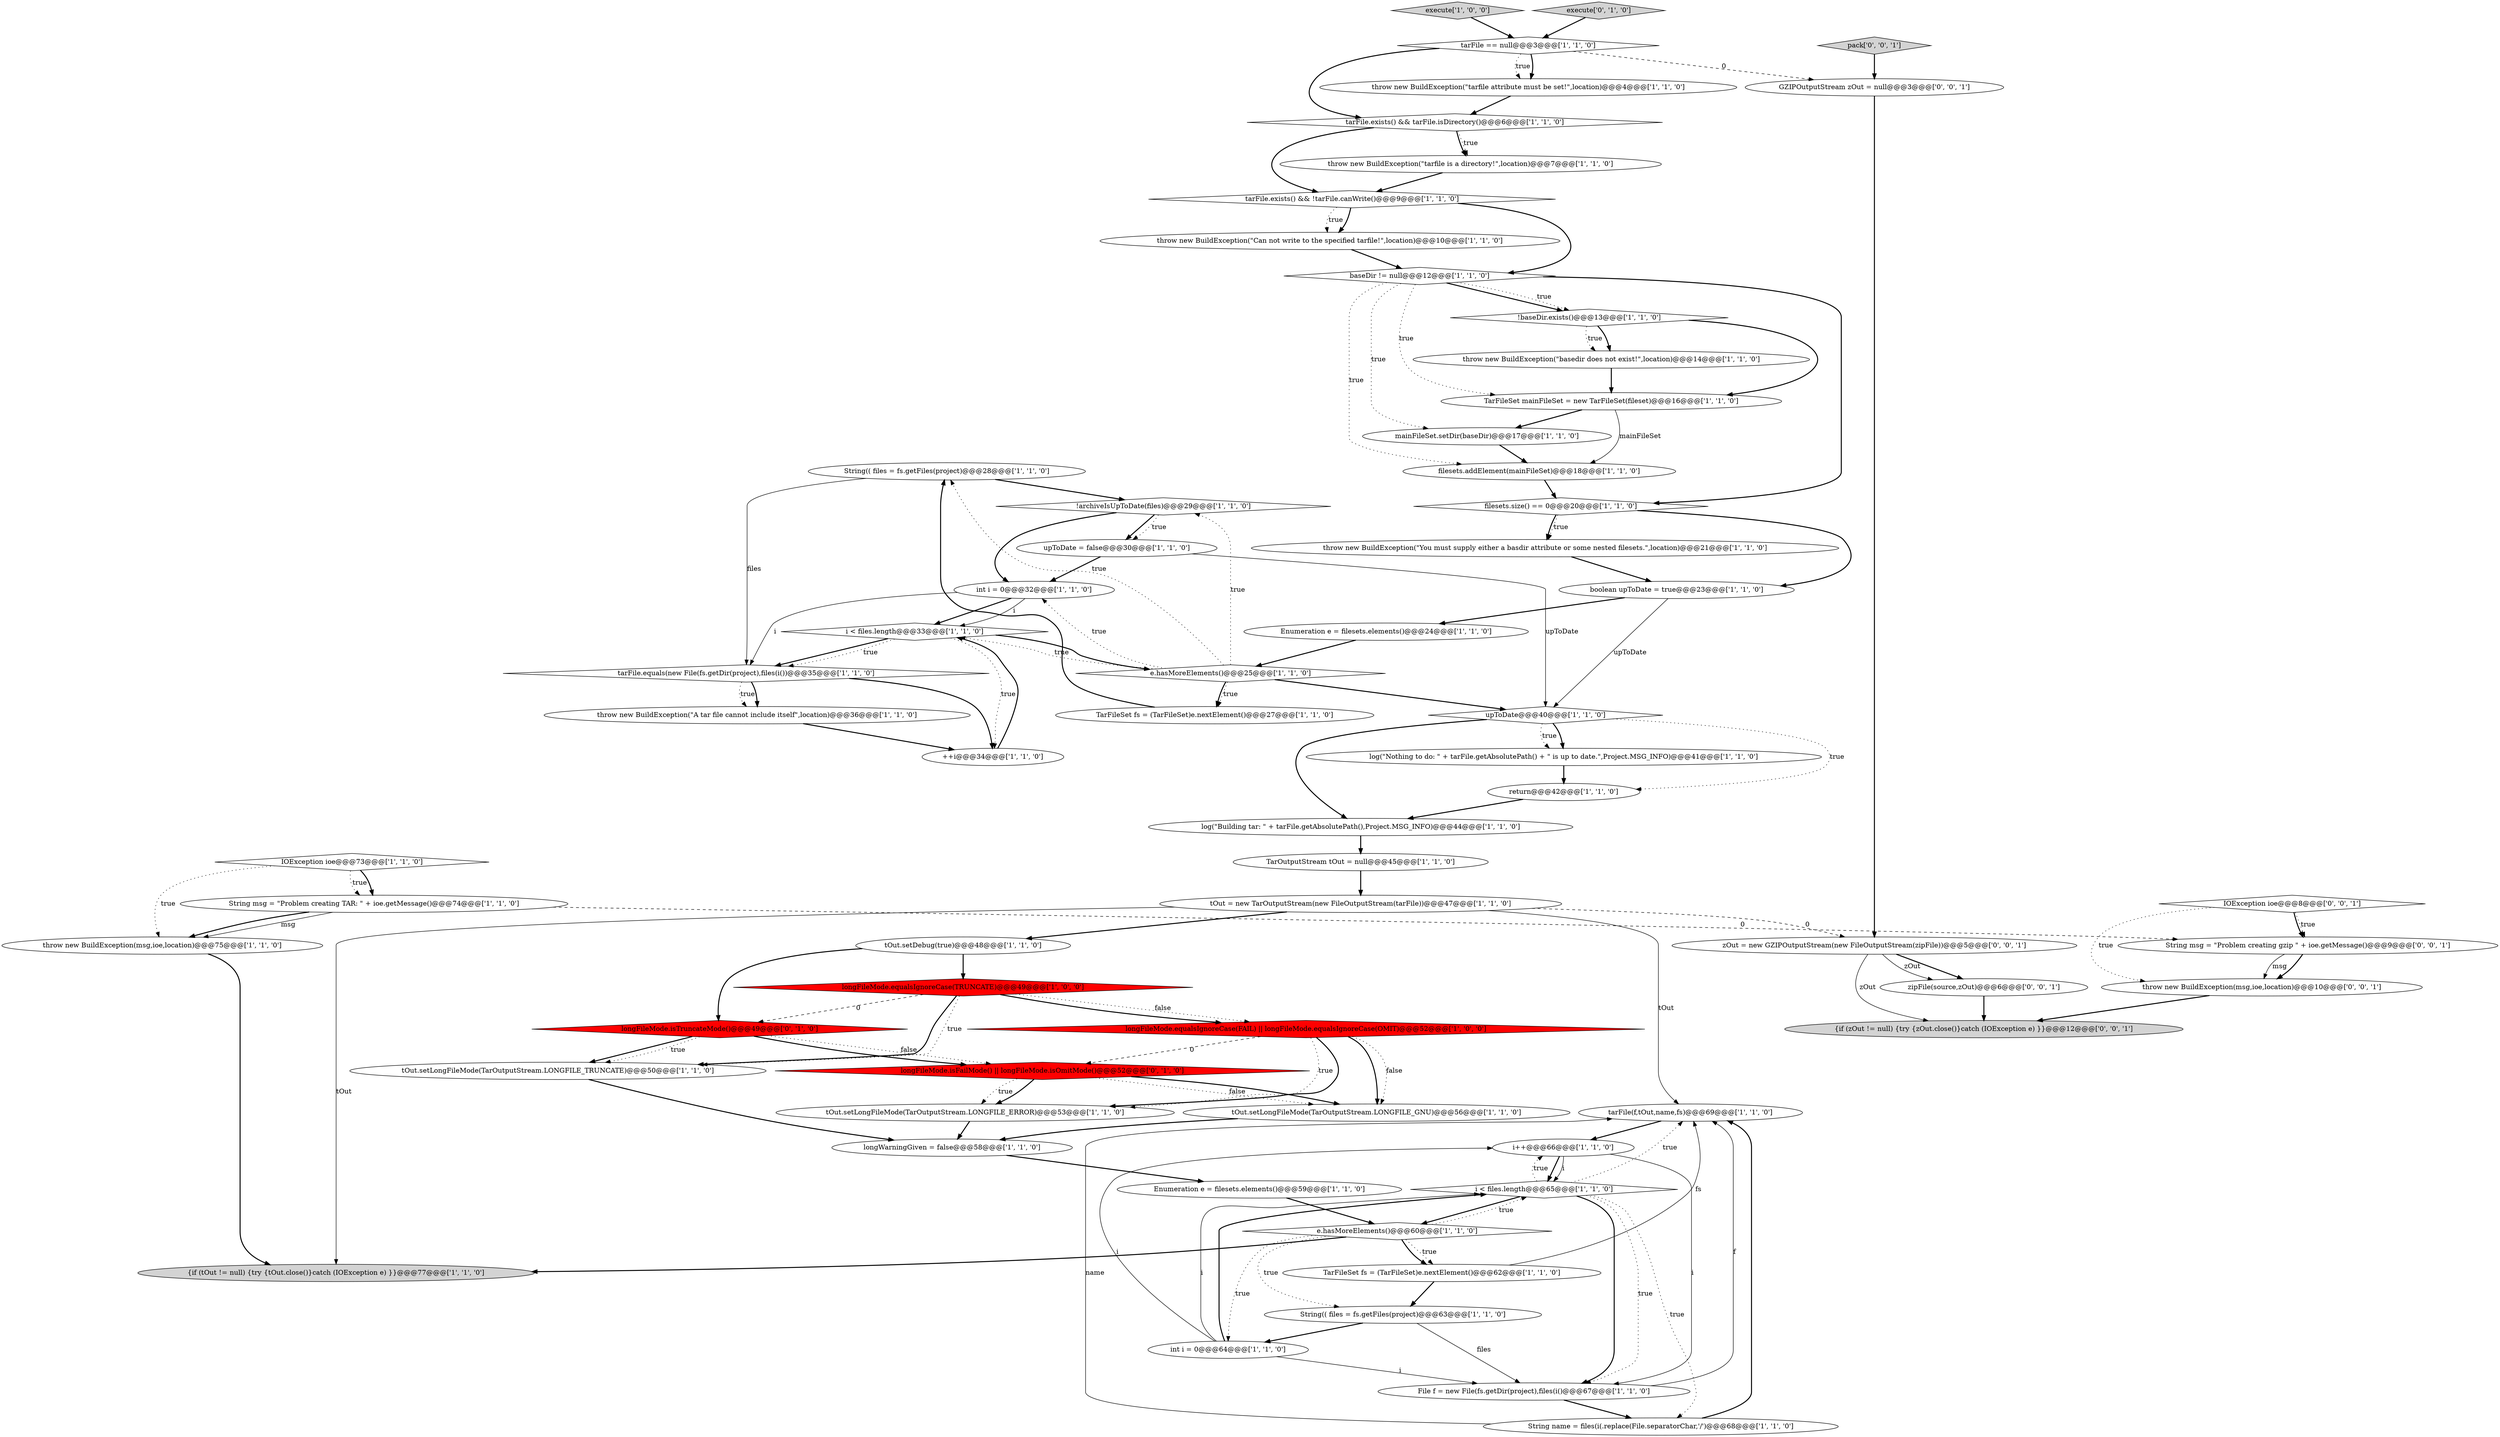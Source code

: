 digraph {
38 [style = filled, label = "String(( files = fs.getFiles(project)@@@28@@@['1', '1', '0']", fillcolor = white, shape = ellipse image = "AAA0AAABBB1BBB"];
31 [style = filled, label = "++i@@@34@@@['1', '1', '0']", fillcolor = white, shape = ellipse image = "AAA0AAABBB1BBB"];
60 [style = filled, label = "pack['0', '0', '1']", fillcolor = lightgray, shape = diamond image = "AAA0AAABBB3BBB"];
29 [style = filled, label = "mainFileSet.setDir(baseDir)@@@17@@@['1', '1', '0']", fillcolor = white, shape = ellipse image = "AAA0AAABBB1BBB"];
34 [style = filled, label = "longWarningGiven = false@@@58@@@['1', '1', '0']", fillcolor = white, shape = ellipse image = "AAA0AAABBB1BBB"];
51 [style = filled, label = "throw new BuildException(\"A tar file cannot include itself\",location)@@@36@@@['1', '1', '0']", fillcolor = white, shape = ellipse image = "AAA0AAABBB1BBB"];
40 [style = filled, label = "tarFile.exists() && tarFile.isDirectory()@@@6@@@['1', '1', '0']", fillcolor = white, shape = diamond image = "AAA0AAABBB1BBB"];
46 [style = filled, label = "File f = new File(fs.getDir(project),files(i()@@@67@@@['1', '1', '0']", fillcolor = white, shape = ellipse image = "AAA0AAABBB1BBB"];
4 [style = filled, label = "throw new BuildException(\"tarfile is a directory!\",location)@@@7@@@['1', '1', '0']", fillcolor = white, shape = ellipse image = "AAA0AAABBB1BBB"];
61 [style = filled, label = "zOut = new GZIPOutputStream(new FileOutputStream(zipFile))@@@5@@@['0', '0', '1']", fillcolor = white, shape = ellipse image = "AAA0AAABBB3BBB"];
24 [style = filled, label = "TarFileSet fs = (TarFileSet)e.nextElement()@@@62@@@['1', '1', '0']", fillcolor = white, shape = ellipse image = "AAA0AAABBB1BBB"];
55 [style = filled, label = "longFileMode.isFailMode() || longFileMode.isOmitMode()@@@52@@@['0', '1', '0']", fillcolor = red, shape = diamond image = "AAA1AAABBB2BBB"];
16 [style = filled, label = "TarOutputStream tOut = null@@@45@@@['1', '1', '0']", fillcolor = white, shape = ellipse image = "AAA0AAABBB1BBB"];
32 [style = filled, label = "String msg = \"Problem creating TAR: \" + ioe.getMessage()@@@74@@@['1', '1', '0']", fillcolor = white, shape = ellipse image = "AAA0AAABBB1BBB"];
39 [style = filled, label = "{if (tOut != null) {try {tOut.close()}catch (IOException e) }}@@@77@@@['1', '1', '0']", fillcolor = lightgray, shape = ellipse image = "AAA0AAABBB1BBB"];
52 [style = filled, label = "e.hasMoreElements()@@@25@@@['1', '1', '0']", fillcolor = white, shape = diamond image = "AAA0AAABBB1BBB"];
35 [style = filled, label = "throw new BuildException(\"tarfile attribute must be set!\",location)@@@4@@@['1', '1', '0']", fillcolor = white, shape = ellipse image = "AAA0AAABBB1BBB"];
33 [style = filled, label = "baseDir != null@@@12@@@['1', '1', '0']", fillcolor = white, shape = diamond image = "AAA0AAABBB1BBB"];
63 [style = filled, label = "GZIPOutputStream zOut = null@@@3@@@['0', '0', '1']", fillcolor = white, shape = ellipse image = "AAA0AAABBB3BBB"];
12 [style = filled, label = "boolean upToDate = true@@@23@@@['1', '1', '0']", fillcolor = white, shape = ellipse image = "AAA0AAABBB1BBB"];
20 [style = filled, label = "String(( files = fs.getFiles(project)@@@63@@@['1', '1', '0']", fillcolor = white, shape = ellipse image = "AAA0AAABBB1BBB"];
25 [style = filled, label = "upToDate = false@@@30@@@['1', '1', '0']", fillcolor = white, shape = ellipse image = "AAA0AAABBB1BBB"];
36 [style = filled, label = "execute['1', '0', '0']", fillcolor = lightgray, shape = diamond image = "AAA0AAABBB1BBB"];
58 [style = filled, label = "String msg = \"Problem creating gzip \" + ioe.getMessage()@@@9@@@['0', '0', '1']", fillcolor = white, shape = ellipse image = "AAA0AAABBB3BBB"];
1 [style = filled, label = "Enumeration e = filesets.elements()@@@59@@@['1', '1', '0']", fillcolor = white, shape = ellipse image = "AAA0AAABBB1BBB"];
27 [style = filled, label = "i < files.length@@@65@@@['1', '1', '0']", fillcolor = white, shape = diamond image = "AAA0AAABBB1BBB"];
17 [style = filled, label = "log(\"Building tar: \" + tarFile.getAbsolutePath(),Project.MSG_INFO)@@@44@@@['1', '1', '0']", fillcolor = white, shape = ellipse image = "AAA0AAABBB1BBB"];
44 [style = filled, label = "tarFile == null@@@3@@@['1', '1', '0']", fillcolor = white, shape = diamond image = "AAA0AAABBB1BBB"];
26 [style = filled, label = "throw new BuildException(\"Can not write to the specified tarfile!\",location)@@@10@@@['1', '1', '0']", fillcolor = white, shape = ellipse image = "AAA0AAABBB1BBB"];
18 [style = filled, label = "tOut.setLongFileMode(TarOutputStream.LONGFILE_GNU)@@@56@@@['1', '1', '0']", fillcolor = white, shape = ellipse image = "AAA0AAABBB1BBB"];
5 [style = filled, label = "longFileMode.equalsIgnoreCase(TRUNCATE)@@@49@@@['1', '0', '0']", fillcolor = red, shape = diamond image = "AAA1AAABBB1BBB"];
13 [style = filled, label = "tOut = new TarOutputStream(new FileOutputStream(tarFile))@@@47@@@['1', '1', '0']", fillcolor = white, shape = ellipse image = "AAA0AAABBB1BBB"];
43 [style = filled, label = "tarFile.exists() && !tarFile.canWrite()@@@9@@@['1', '1', '0']", fillcolor = white, shape = diamond image = "AAA0AAABBB1BBB"];
50 [style = filled, label = "tOut.setLongFileMode(TarOutputStream.LONGFILE_TRUNCATE)@@@50@@@['1', '1', '0']", fillcolor = white, shape = ellipse image = "AAA0AAABBB1BBB"];
56 [style = filled, label = "longFileMode.isTruncateMode()@@@49@@@['0', '1', '0']", fillcolor = red, shape = diamond image = "AAA1AAABBB2BBB"];
7 [style = filled, label = "TarFileSet mainFileSet = new TarFileSet(fileset)@@@16@@@['1', '1', '0']", fillcolor = white, shape = ellipse image = "AAA0AAABBB1BBB"];
14 [style = filled, label = "IOException ioe@@@73@@@['1', '1', '0']", fillcolor = white, shape = diamond image = "AAA0AAABBB1BBB"];
57 [style = filled, label = "zipFile(source,zOut)@@@6@@@['0', '0', '1']", fillcolor = white, shape = ellipse image = "AAA0AAABBB3BBB"];
64 [style = filled, label = "IOException ioe@@@8@@@['0', '0', '1']", fillcolor = white, shape = diamond image = "AAA0AAABBB3BBB"];
23 [style = filled, label = "tarFile(f,tOut,name,fs)@@@69@@@['1', '1', '0']", fillcolor = white, shape = ellipse image = "AAA0AAABBB1BBB"];
19 [style = filled, label = "!archiveIsUpToDate(files)@@@29@@@['1', '1', '0']", fillcolor = white, shape = diamond image = "AAA0AAABBB1BBB"];
21 [style = filled, label = "throw new BuildException(msg,ioe,location)@@@75@@@['1', '1', '0']", fillcolor = white, shape = ellipse image = "AAA0AAABBB1BBB"];
37 [style = filled, label = "throw new BuildException(\"You must supply either a basdir attribute or some nested filesets.\",location)@@@21@@@['1', '1', '0']", fillcolor = white, shape = ellipse image = "AAA0AAABBB1BBB"];
41 [style = filled, label = "!baseDir.exists()@@@13@@@['1', '1', '0']", fillcolor = white, shape = diamond image = "AAA0AAABBB1BBB"];
11 [style = filled, label = "e.hasMoreElements()@@@60@@@['1', '1', '0']", fillcolor = white, shape = diamond image = "AAA0AAABBB1BBB"];
45 [style = filled, label = "upToDate@@@40@@@['1', '1', '0']", fillcolor = white, shape = diamond image = "AAA0AAABBB1BBB"];
30 [style = filled, label = "tOut.setLongFileMode(TarOutputStream.LONGFILE_ERROR)@@@53@@@['1', '1', '0']", fillcolor = white, shape = ellipse image = "AAA0AAABBB1BBB"];
28 [style = filled, label = "i++@@@66@@@['1', '1', '0']", fillcolor = white, shape = ellipse image = "AAA0AAABBB1BBB"];
53 [style = filled, label = "log(\"Nothing to do: \" + tarFile.getAbsolutePath() + \" is up to date.\",Project.MSG_INFO)@@@41@@@['1', '1', '0']", fillcolor = white, shape = ellipse image = "AAA0AAABBB1BBB"];
3 [style = filled, label = "int i = 0@@@64@@@['1', '1', '0']", fillcolor = white, shape = ellipse image = "AAA0AAABBB1BBB"];
54 [style = filled, label = "execute['0', '1', '0']", fillcolor = lightgray, shape = diamond image = "AAA0AAABBB2BBB"];
8 [style = filled, label = "i < files.length@@@33@@@['1', '1', '0']", fillcolor = white, shape = diamond image = "AAA0AAABBB1BBB"];
6 [style = filled, label = "String name = files(i(.replace(File.separatorChar,'/')@@@68@@@['1', '1', '0']", fillcolor = white, shape = ellipse image = "AAA0AAABBB1BBB"];
59 [style = filled, label = "throw new BuildException(msg,ioe,location)@@@10@@@['0', '0', '1']", fillcolor = white, shape = ellipse image = "AAA0AAABBB3BBB"];
49 [style = filled, label = "return@@@42@@@['1', '1', '0']", fillcolor = white, shape = ellipse image = "AAA0AAABBB1BBB"];
2 [style = filled, label = "Enumeration e = filesets.elements()@@@24@@@['1', '1', '0']", fillcolor = white, shape = ellipse image = "AAA0AAABBB1BBB"];
9 [style = filled, label = "filesets.addElement(mainFileSet)@@@18@@@['1', '1', '0']", fillcolor = white, shape = ellipse image = "AAA0AAABBB1BBB"];
15 [style = filled, label = "tarFile.equals(new File(fs.getDir(project),files(i())@@@35@@@['1', '1', '0']", fillcolor = white, shape = diamond image = "AAA0AAABBB1BBB"];
62 [style = filled, label = "{if (zOut != null) {try {zOut.close()}catch (IOException e) }}@@@12@@@['0', '0', '1']", fillcolor = lightgray, shape = ellipse image = "AAA0AAABBB3BBB"];
42 [style = filled, label = "int i = 0@@@32@@@['1', '1', '0']", fillcolor = white, shape = ellipse image = "AAA0AAABBB1BBB"];
48 [style = filled, label = "longFileMode.equalsIgnoreCase(FAIL) || longFileMode.equalsIgnoreCase(OMIT)@@@52@@@['1', '0', '0']", fillcolor = red, shape = diamond image = "AAA1AAABBB1BBB"];
47 [style = filled, label = "tOut.setDebug(true)@@@48@@@['1', '1', '0']", fillcolor = white, shape = ellipse image = "AAA0AAABBB1BBB"];
10 [style = filled, label = "TarFileSet fs = (TarFileSet)e.nextElement()@@@27@@@['1', '1', '0']", fillcolor = white, shape = ellipse image = "AAA0AAABBB1BBB"];
22 [style = filled, label = "throw new BuildException(\"basedir does not exist!\",location)@@@14@@@['1', '1', '0']", fillcolor = white, shape = ellipse image = "AAA0AAABBB1BBB"];
0 [style = filled, label = "filesets.size() == 0@@@20@@@['1', '1', '0']", fillcolor = white, shape = diamond image = "AAA0AAABBB1BBB"];
40->4 [style = bold, label=""];
14->32 [style = dotted, label="true"];
13->47 [style = bold, label=""];
3->46 [style = solid, label="i"];
57->62 [style = bold, label=""];
44->35 [style = bold, label=""];
27->23 [style = dotted, label="true"];
61->57 [style = bold, label=""];
59->62 [style = bold, label=""];
43->26 [style = bold, label=""];
13->23 [style = solid, label="tOut"];
13->39 [style = solid, label="tOut"];
32->21 [style = solid, label="msg"];
24->23 [style = solid, label="fs"];
3->27 [style = bold, label=""];
3->28 [style = solid, label="i"];
33->0 [style = bold, label=""];
23->28 [style = bold, label=""];
12->2 [style = bold, label=""];
14->21 [style = dotted, label="true"];
52->8 [style = dotted, label="true"];
61->62 [style = solid, label="zOut"];
60->63 [style = bold, label=""];
58->59 [style = bold, label=""];
55->18 [style = dotted, label="false"];
41->22 [style = bold, label=""];
2->52 [style = bold, label=""];
45->17 [style = bold, label=""];
48->18 [style = bold, label=""];
17->16 [style = bold, label=""];
8->31 [style = dotted, label="true"];
7->29 [style = bold, label=""];
19->42 [style = bold, label=""];
36->44 [style = bold, label=""];
46->6 [style = bold, label=""];
52->45 [style = bold, label=""];
33->41 [style = bold, label=""];
28->27 [style = solid, label="i"];
30->34 [style = bold, label=""];
20->3 [style = bold, label=""];
58->59 [style = solid, label="msg"];
22->7 [style = bold, label=""];
44->35 [style = dotted, label="true"];
19->25 [style = bold, label=""];
1->11 [style = bold, label=""];
24->20 [style = bold, label=""];
45->49 [style = dotted, label="true"];
35->40 [style = bold, label=""];
5->56 [style = dashed, label="0"];
27->46 [style = bold, label=""];
27->11 [style = bold, label=""];
15->31 [style = bold, label=""];
54->44 [style = bold, label=""];
48->30 [style = dotted, label="true"];
56->50 [style = bold, label=""];
38->15 [style = solid, label="files"];
0->37 [style = dotted, label="true"];
46->23 [style = solid, label="f"];
15->51 [style = dotted, label="true"];
43->33 [style = bold, label=""];
42->8 [style = solid, label="i"];
49->17 [style = bold, label=""];
11->24 [style = dotted, label="true"];
50->34 [style = bold, label=""];
16->13 [style = bold, label=""];
56->55 [style = dotted, label="false"];
8->15 [style = bold, label=""];
56->50 [style = dotted, label="true"];
47->56 [style = bold, label=""];
5->48 [style = dotted, label="false"];
42->15 [style = solid, label="i"];
18->34 [style = bold, label=""];
48->18 [style = dotted, label="false"];
6->23 [style = bold, label=""];
0->12 [style = bold, label=""];
55->18 [style = bold, label=""];
42->8 [style = bold, label=""];
40->4 [style = dotted, label="true"];
8->15 [style = dotted, label="true"];
52->42 [style = dotted, label="true"];
33->9 [style = dotted, label="true"];
45->53 [style = bold, label=""];
11->24 [style = bold, label=""];
8->52 [style = bold, label=""];
52->19 [style = dotted, label="true"];
55->30 [style = dotted, label="true"];
37->12 [style = bold, label=""];
38->19 [style = bold, label=""];
11->20 [style = dotted, label="true"];
32->58 [style = dashed, label="0"];
11->27 [style = dotted, label="true"];
55->30 [style = bold, label=""];
21->39 [style = bold, label=""];
27->46 [style = dotted, label="true"];
12->45 [style = solid, label="upToDate"];
47->5 [style = bold, label=""];
28->46 [style = solid, label="i"];
33->29 [style = dotted, label="true"];
25->42 [style = bold, label=""];
33->41 [style = dotted, label="true"];
63->61 [style = bold, label=""];
40->43 [style = bold, label=""];
5->50 [style = dotted, label="true"];
45->53 [style = dotted, label="true"];
48->30 [style = bold, label=""];
11->3 [style = dotted, label="true"];
14->32 [style = bold, label=""];
64->58 [style = bold, label=""];
31->8 [style = bold, label=""];
10->38 [style = bold, label=""];
33->7 [style = dotted, label="true"];
19->25 [style = dotted, label="true"];
41->22 [style = dotted, label="true"];
52->38 [style = dotted, label="true"];
4->43 [style = bold, label=""];
32->21 [style = bold, label=""];
41->7 [style = bold, label=""];
9->0 [style = bold, label=""];
0->37 [style = bold, label=""];
48->55 [style = dashed, label="0"];
3->27 [style = solid, label="i"];
34->1 [style = bold, label=""];
7->9 [style = solid, label="mainFileSet"];
61->57 [style = solid, label="zOut"];
13->61 [style = dashed, label="0"];
29->9 [style = bold, label=""];
44->40 [style = bold, label=""];
6->23 [style = solid, label="name"];
64->58 [style = dotted, label="true"];
44->63 [style = dashed, label="0"];
52->10 [style = bold, label=""];
43->26 [style = dotted, label="true"];
53->49 [style = bold, label=""];
27->28 [style = dotted, label="true"];
64->59 [style = dotted, label="true"];
5->48 [style = bold, label=""];
11->39 [style = bold, label=""];
52->10 [style = dotted, label="true"];
27->6 [style = dotted, label="true"];
51->31 [style = bold, label=""];
28->27 [style = bold, label=""];
5->50 [style = bold, label=""];
20->46 [style = solid, label="files"];
26->33 [style = bold, label=""];
25->45 [style = solid, label="upToDate"];
56->55 [style = bold, label=""];
15->51 [style = bold, label=""];
}

